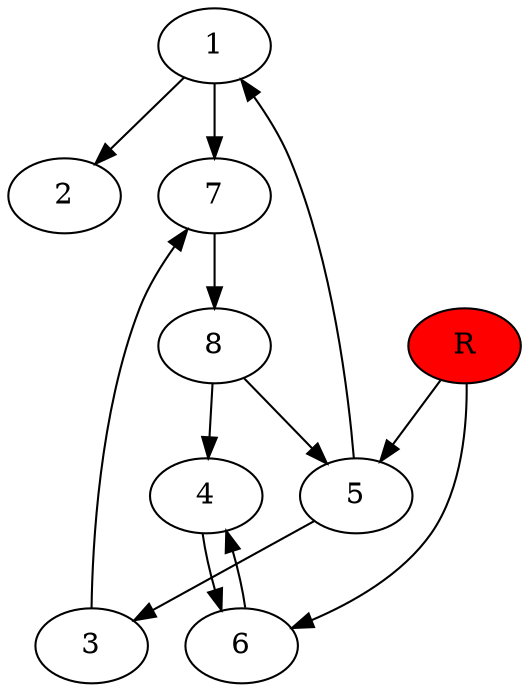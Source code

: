 digraph prb26000 {
	1
	2
	3
	4
	5
	6
	7
	8
	R [fillcolor="#ff0000" style=filled]
	1 -> 2
	1 -> 7
	3 -> 7
	4 -> 6
	5 -> 1
	5 -> 3
	6 -> 4
	7 -> 8
	8 -> 4
	8 -> 5
	R -> 5
	R -> 6
}
